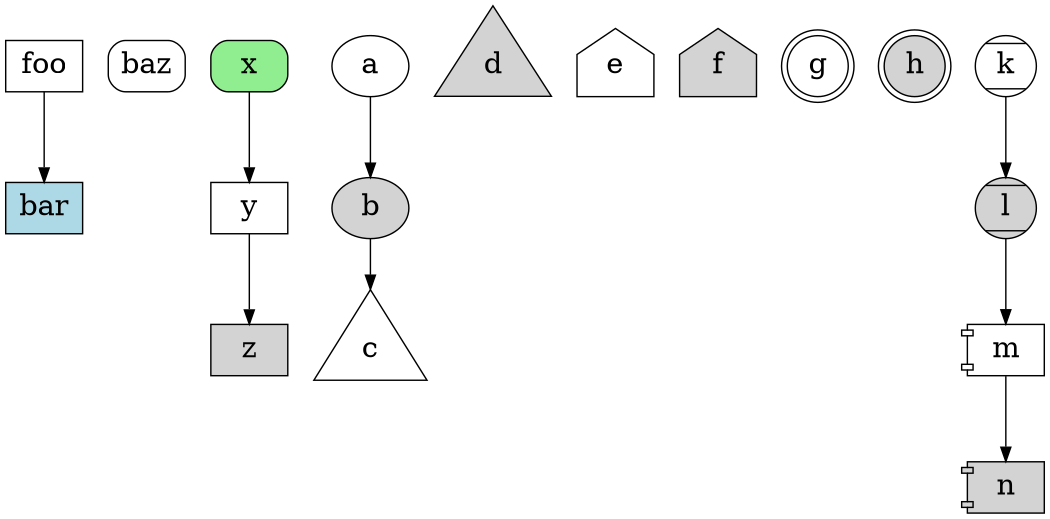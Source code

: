 
digraph test {
  size = "7,7";
 
  node [fontsize=20];

  foo [ shape = box ];
  bar [ shape = box, style="filled", fillcolor="lightblue" ];

  baz [ shape = box, style="rounded,filled", fillcolor="white" ];
  x   [ shape = box, style="filled,rounded", fillcolor="lightgreen" ];
  y   [ shape = polygon ];
  z   [ shape = polygon, style="filled" ];
  a   [ shape = ellipse ];
  b   [ shape = ellipse, style="filled" ];
  c   [ shape = triangle ];
  d   [ shape = triangle, style="filled" ];

  e   [ shape = house ];
  f   [ shape = house, style="filled" ];

  g   [ shape = doublecircle ];
  h   [ shape = doublecircle, style="filled" ];

  k   [ shape = Mcircle ];
  l   [ shape = Mcircle, style="filled" ];

  m   [ shape = component ];
  n   [ shape = component, style="filled" ];

  foo -> bar;
  a -> b -> c;
  x -> y -> z;

  k -> l -> m -> n;
}
